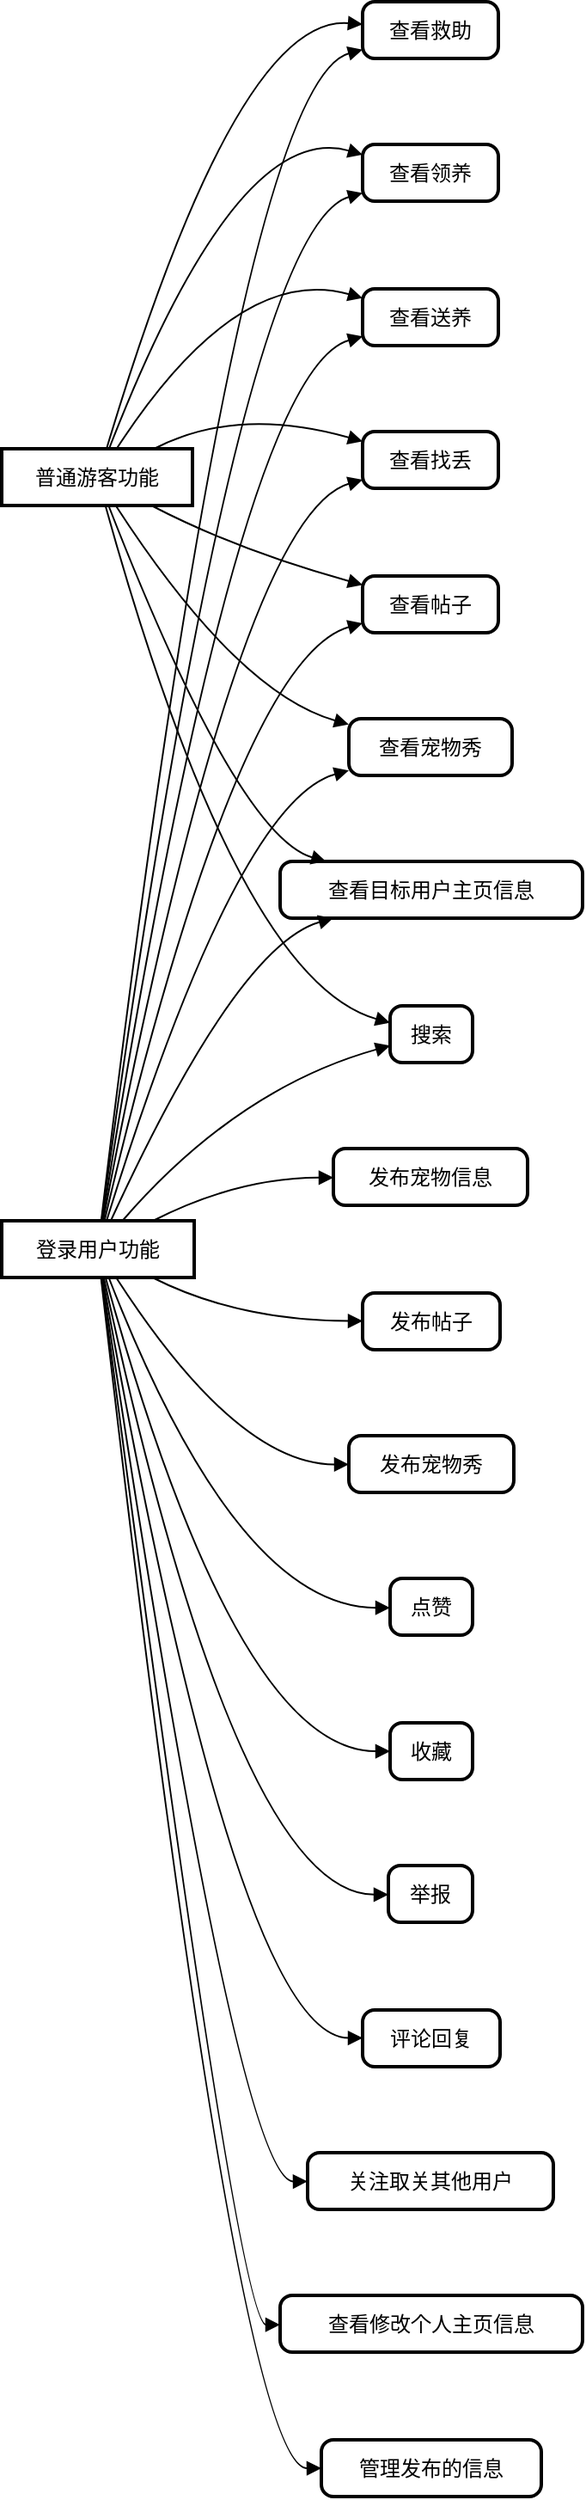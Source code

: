 <mxfile version="21.1.4" type="github">
  <diagram name="第 1 页" id="zho6R1C3CTuljtEim_Um">
    <mxGraphModel>
      <root>
        <mxCell id="0" />
        <mxCell id="1" parent="0" />
        <mxCell id="2" value="普通游客功能" style="whiteSpace=wrap;strokeWidth=2;" vertex="1" parent="1">
          <mxGeometry y="260" width="111" height="33" as="geometry" />
        </mxCell>
        <mxCell id="3" value="查看救助" style="rounded=1;absoluteArcSize=1;arcSize=14;whiteSpace=wrap;strokeWidth=2;" vertex="1" parent="1">
          <mxGeometry x="210" width="79" height="33" as="geometry" />
        </mxCell>
        <mxCell id="4" value="查看领养" style="rounded=1;absoluteArcSize=1;arcSize=14;whiteSpace=wrap;strokeWidth=2;" vertex="1" parent="1">
          <mxGeometry x="210" y="83" width="79" height="33" as="geometry" />
        </mxCell>
        <mxCell id="5" value="查看送养" style="rounded=1;absoluteArcSize=1;arcSize=14;whiteSpace=wrap;strokeWidth=2;" vertex="1" parent="1">
          <mxGeometry x="210" y="167" width="79" height="33" as="geometry" />
        </mxCell>
        <mxCell id="6" value="查看找丢" style="rounded=1;absoluteArcSize=1;arcSize=14;whiteSpace=wrap;strokeWidth=2;" vertex="1" parent="1">
          <mxGeometry x="210" y="250" width="79" height="33" as="geometry" />
        </mxCell>
        <mxCell id="7" value="查看帖子" style="rounded=1;absoluteArcSize=1;arcSize=14;whiteSpace=wrap;strokeWidth=2;" vertex="1" parent="1">
          <mxGeometry x="210" y="334" width="79" height="33" as="geometry" />
        </mxCell>
        <mxCell id="8" value="查看宠物秀" style="rounded=1;absoluteArcSize=1;arcSize=14;whiteSpace=wrap;strokeWidth=2;" vertex="1" parent="1">
          <mxGeometry x="202" y="417" width="95" height="33" as="geometry" />
        </mxCell>
        <mxCell id="9" value="查看目标用户主页信息" style="rounded=1;absoluteArcSize=1;arcSize=14;whiteSpace=wrap;strokeWidth=2;" vertex="1" parent="1">
          <mxGeometry x="162" y="500" width="176" height="33" as="geometry" />
        </mxCell>
        <mxCell id="10" value="搜索" style="rounded=1;absoluteArcSize=1;arcSize=14;whiteSpace=wrap;strokeWidth=2;" vertex="1" parent="1">
          <mxGeometry x="226" y="584" width="48" height="33" as="geometry" />
        </mxCell>
        <mxCell id="11" value="登录用户功能" style="whiteSpace=wrap;strokeWidth=2;" vertex="1" parent="1">
          <mxGeometry y="709" width="112" height="33" as="geometry" />
        </mxCell>
        <mxCell id="12" value="发布宠物信息" style="rounded=1;absoluteArcSize=1;arcSize=14;whiteSpace=wrap;strokeWidth=2;" vertex="1" parent="1">
          <mxGeometry x="193" y="667" width="113" height="33" as="geometry" />
        </mxCell>
        <mxCell id="13" value="发布帖子" style="rounded=1;absoluteArcSize=1;arcSize=14;whiteSpace=wrap;strokeWidth=2;" vertex="1" parent="1">
          <mxGeometry x="210" y="751" width="80" height="33" as="geometry" />
        </mxCell>
        <mxCell id="14" value="发布宠物秀" style="rounded=1;absoluteArcSize=1;arcSize=14;whiteSpace=wrap;strokeWidth=2;" vertex="1" parent="1">
          <mxGeometry x="202" y="834" width="96" height="33" as="geometry" />
        </mxCell>
        <mxCell id="15" value="点赞" style="rounded=1;absoluteArcSize=1;arcSize=14;whiteSpace=wrap;strokeWidth=2;" vertex="1" parent="1">
          <mxGeometry x="226" y="917" width="48" height="33" as="geometry" />
        </mxCell>
        <mxCell id="16" value="收藏" style="rounded=1;absoluteArcSize=1;arcSize=14;whiteSpace=wrap;strokeWidth=2;" vertex="1" parent="1">
          <mxGeometry x="226" y="1001" width="48" height="33" as="geometry" />
        </mxCell>
        <mxCell id="17" value="举报" style="rounded=1;absoluteArcSize=1;arcSize=14;whiteSpace=wrap;strokeWidth=2;" vertex="1" parent="1">
          <mxGeometry x="225" y="1084" width="49" height="33" as="geometry" />
        </mxCell>
        <mxCell id="18" value="评论回复" style="rounded=1;absoluteArcSize=1;arcSize=14;whiteSpace=wrap;strokeWidth=2;" vertex="1" parent="1">
          <mxGeometry x="210" y="1168" width="80" height="33" as="geometry" />
        </mxCell>
        <mxCell id="19" value="关注取关其他用户" style="rounded=1;absoluteArcSize=1;arcSize=14;whiteSpace=wrap;strokeWidth=2;" vertex="1" parent="1">
          <mxGeometry x="178" y="1251" width="143" height="33" as="geometry" />
        </mxCell>
        <mxCell id="20" value="查看修改个人主页信息" style="rounded=1;absoluteArcSize=1;arcSize=14;whiteSpace=wrap;strokeWidth=2;" vertex="1" parent="1">
          <mxGeometry x="162" y="1334" width="176" height="33" as="geometry" />
        </mxCell>
        <mxCell id="21" value="管理发布的信息" style="rounded=1;absoluteArcSize=1;arcSize=14;whiteSpace=wrap;strokeWidth=2;" vertex="1" parent="1">
          <mxGeometry x="186" y="1418" width="128" height="33" as="geometry" />
        </mxCell>
        <mxCell id="22" value="" style="curved=1;startArrow=none;endArrow=block;exitX=0.549;exitY=0.006;entryX=0.003;entryY=0.4;" edge="1" parent="1" source="2" target="3">
          <mxGeometry relative="1" as="geometry">
            <Array as="points">
              <mxPoint x="137" y="7" />
            </Array>
          </mxGeometry>
        </mxCell>
        <mxCell id="23" value="" style="curved=1;startArrow=none;endArrow=block;exitX=0.562;exitY=0.006;entryX=0.003;entryY=0.182;" edge="1" parent="1" source="2" target="4">
          <mxGeometry relative="1" as="geometry">
            <Array as="points">
              <mxPoint x="137" y="68" />
            </Array>
          </mxGeometry>
        </mxCell>
        <mxCell id="24" value="" style="curved=1;startArrow=none;endArrow=block;exitX=0.601;exitY=0.006;entryX=0.003;entryY=0.164;" edge="1" parent="1" source="2" target="5">
          <mxGeometry relative="1" as="geometry">
            <Array as="points">
              <mxPoint x="137" y="152" />
            </Array>
          </mxGeometry>
        </mxCell>
        <mxCell id="25" value="" style="curved=1;startArrow=none;endArrow=block;exitX=0.795;exitY=0.006;entryX=0.003;entryY=0.176;" edge="1" parent="1" source="2" target="6">
          <mxGeometry relative="1" as="geometry">
            <Array as="points">
              <mxPoint x="137" y="235" />
            </Array>
          </mxGeometry>
        </mxCell>
        <mxCell id="26" value="" style="curved=1;startArrow=none;endArrow=block;exitX=0.795;exitY=1.018;entryX=0.003;entryY=0.158;" edge="1" parent="1" source="2" target="7">
          <mxGeometry relative="1" as="geometry">
            <Array as="points">
              <mxPoint x="137" y="319" />
            </Array>
          </mxGeometry>
        </mxCell>
        <mxCell id="27" value="" style="curved=1;startArrow=none;endArrow=block;exitX=0.601;exitY=1.018;entryX=0.002;entryY=0.102;" edge="1" parent="1" source="2" target="8">
          <mxGeometry relative="1" as="geometry">
            <Array as="points">
              <mxPoint x="137" y="402" />
            </Array>
          </mxGeometry>
        </mxCell>
        <mxCell id="28" value="" style="curved=1;startArrow=none;endArrow=block;exitX=0.562;exitY=1.018;entryX=0.16;entryY=0.012;" edge="1" parent="1" source="2" target="9">
          <mxGeometry relative="1" as="geometry">
            <Array as="points">
              <mxPoint x="137" y="485" />
            </Array>
          </mxGeometry>
        </mxCell>
        <mxCell id="29" value="" style="curved=1;startArrow=none;endArrow=block;exitX=0.545;exitY=1.018;entryX=-0.004;entryY=0.297;" edge="1" parent="1" source="2" target="10">
          <mxGeometry relative="1" as="geometry">
            <Array as="points">
              <mxPoint x="137" y="569" />
            </Array>
          </mxGeometry>
        </mxCell>
        <mxCell id="30" value="" style="curved=1;startArrow=none;endArrow=block;exitX=0.517;exitY=-0.003;entryX=0.003;entryY=0.842;" edge="1" parent="1" source="11" target="3">
          <mxGeometry relative="1" as="geometry">
            <Array as="points">
              <mxPoint x="137" y="48" />
            </Array>
          </mxGeometry>
        </mxCell>
        <mxCell id="31" value="" style="curved=1;startArrow=none;endArrow=block;exitX=0.519;exitY=-0.003;entryX=0.003;entryY=0.854;" edge="1" parent="1" source="11" target="4">
          <mxGeometry relative="1" as="geometry">
            <Array as="points">
              <mxPoint x="137" y="132" />
            </Array>
          </mxGeometry>
        </mxCell>
        <mxCell id="32" value="" style="curved=1;startArrow=none;endArrow=block;exitX=0.523;exitY=-0.003;entryX=0.003;entryY=0.836;" edge="1" parent="1" source="11" target="5">
          <mxGeometry relative="1" as="geometry">
            <Array as="points">
              <mxPoint x="137" y="215" />
            </Array>
          </mxGeometry>
        </mxCell>
        <mxCell id="33" value="" style="curved=1;startArrow=none;endArrow=block;exitX=0.527;exitY=-0.003;entryX=0.003;entryY=0.848;" edge="1" parent="1" source="11" target="6">
          <mxGeometry relative="1" as="geometry">
            <Array as="points">
              <mxPoint x="137" y="299" />
            </Array>
          </mxGeometry>
        </mxCell>
        <mxCell id="34" value="" style="curved=1;startArrow=none;endArrow=block;exitX=0.534;exitY=-0.003;entryX=0.003;entryY=0.83;" edge="1" parent="1" source="11" target="7">
          <mxGeometry relative="1" as="geometry">
            <Array as="points">
              <mxPoint x="137" y="382" />
            </Array>
          </mxGeometry>
        </mxCell>
        <mxCell id="35" value="" style="curved=1;startArrow=none;endArrow=block;exitX=0.545;exitY=-0.003;entryX=0.002;entryY=0.91;" edge="1" parent="1" source="11" target="8">
          <mxGeometry relative="1" as="geometry">
            <Array as="points">
              <mxPoint x="137" y="465" />
            </Array>
          </mxGeometry>
        </mxCell>
        <mxCell id="36" value="" style="curved=1;startArrow=none;endArrow=block;exitX=0.567;exitY=-0.003;entryX=0.16;entryY=1.024;" edge="1" parent="1" source="11" target="9">
          <mxGeometry relative="1" as="geometry">
            <Array as="points">
              <mxPoint x="137" y="549" />
            </Array>
          </mxGeometry>
        </mxCell>
        <mxCell id="37" value="" style="curved=1;startArrow=none;endArrow=block;exitX=0.628;exitY=-0.003;entryX=-0.004;entryY=0.703;" edge="1" parent="1" source="11" target="10">
          <mxGeometry relative="1" as="geometry">
            <Array as="points">
              <mxPoint x="137" y="632" />
            </Array>
          </mxGeometry>
        </mxCell>
        <mxCell id="38" value="" style="curved=1;startArrow=none;endArrow=block;exitX=0.788;exitY=-0.003;entryX=0.004;entryY=0.512;" edge="1" parent="1" source="11" target="12">
          <mxGeometry relative="1" as="geometry">
            <Array as="points">
              <mxPoint x="137" y="684" />
            </Array>
          </mxGeometry>
        </mxCell>
        <mxCell id="39" value="" style="curved=1;startArrow=none;endArrow=block;exitX=0.788;exitY=1.009;entryX=-0.002;entryY=0.494;" edge="1" parent="1" source="11" target="13">
          <mxGeometry relative="1" as="geometry">
            <Array as="points">
              <mxPoint x="137" y="767" />
            </Array>
          </mxGeometry>
        </mxCell>
        <mxCell id="40" value="" style="curved=1;startArrow=none;endArrow=block;exitX=0.596;exitY=1.009;entryX=-0.002;entryY=0.506;" edge="1" parent="1" source="11" target="14">
          <mxGeometry relative="1" as="geometry">
            <Array as="points">
              <mxPoint x="137" y="851" />
            </Array>
          </mxGeometry>
        </mxCell>
        <mxCell id="41" value="" style="curved=1;startArrow=none;endArrow=block;exitX=0.557;exitY=1.009;entryX=-0.004;entryY=0.518;" edge="1" parent="1" source="11" target="15">
          <mxGeometry relative="1" as="geometry">
            <Array as="points">
              <mxPoint x="137" y="934" />
            </Array>
          </mxGeometry>
        </mxCell>
        <mxCell id="42" value="" style="curved=1;startArrow=none;endArrow=block;exitX=0.54;exitY=1.009;entryX=-0.004;entryY=0.5;" edge="1" parent="1" source="11" target="16">
          <mxGeometry relative="1" as="geometry">
            <Array as="points">
              <mxPoint x="137" y="1018" />
            </Array>
          </mxGeometry>
        </mxCell>
        <mxCell id="43" value="" style="curved=1;startArrow=none;endArrow=block;exitX=0.531;exitY=1.009;entryX=0.008;entryY=0.512;" edge="1" parent="1" source="11" target="17">
          <mxGeometry relative="1" as="geometry">
            <Array as="points">
              <mxPoint x="137" y="1101" />
            </Array>
          </mxGeometry>
        </mxCell>
        <mxCell id="44" value="" style="curved=1;startArrow=none;endArrow=block;exitX=0.525;exitY=1.009;entryX=-0.002;entryY=0.494;" edge="1" parent="1" source="11" target="18">
          <mxGeometry relative="1" as="geometry">
            <Array as="points">
              <mxPoint x="137" y="1184" />
            </Array>
          </mxGeometry>
        </mxCell>
        <mxCell id="45" value="" style="curved=1;startArrow=none;endArrow=block;exitX=0.521;exitY=1.009;entryX=0.001;entryY=0.506;" edge="1" parent="1" source="11" target="19">
          <mxGeometry relative="1" as="geometry">
            <Array as="points">
              <mxPoint x="137" y="1268" />
            </Array>
          </mxGeometry>
        </mxCell>
        <mxCell id="46" value="" style="curved=1;startArrow=none;endArrow=block;exitX=0.518;exitY=1.009;entryX=-0.001;entryY=0.518;" edge="1" parent="1" source="11" target="20">
          <mxGeometry relative="1" as="geometry">
            <Array as="points">
              <mxPoint x="137" y="1351" />
            </Array>
          </mxGeometry>
        </mxCell>
        <mxCell id="47" value="" style="curved=1;startArrow=none;endArrow=block;exitX=0.516;exitY=1.009;entryX=-0.002;entryY=0.5;" edge="1" parent="1" source="11" target="21">
          <mxGeometry relative="1" as="geometry">
            <Array as="points">
              <mxPoint x="137" y="1435" />
            </Array>
          </mxGeometry>
        </mxCell>
      </root>
    </mxGraphModel>
  </diagram>
</mxfile>
